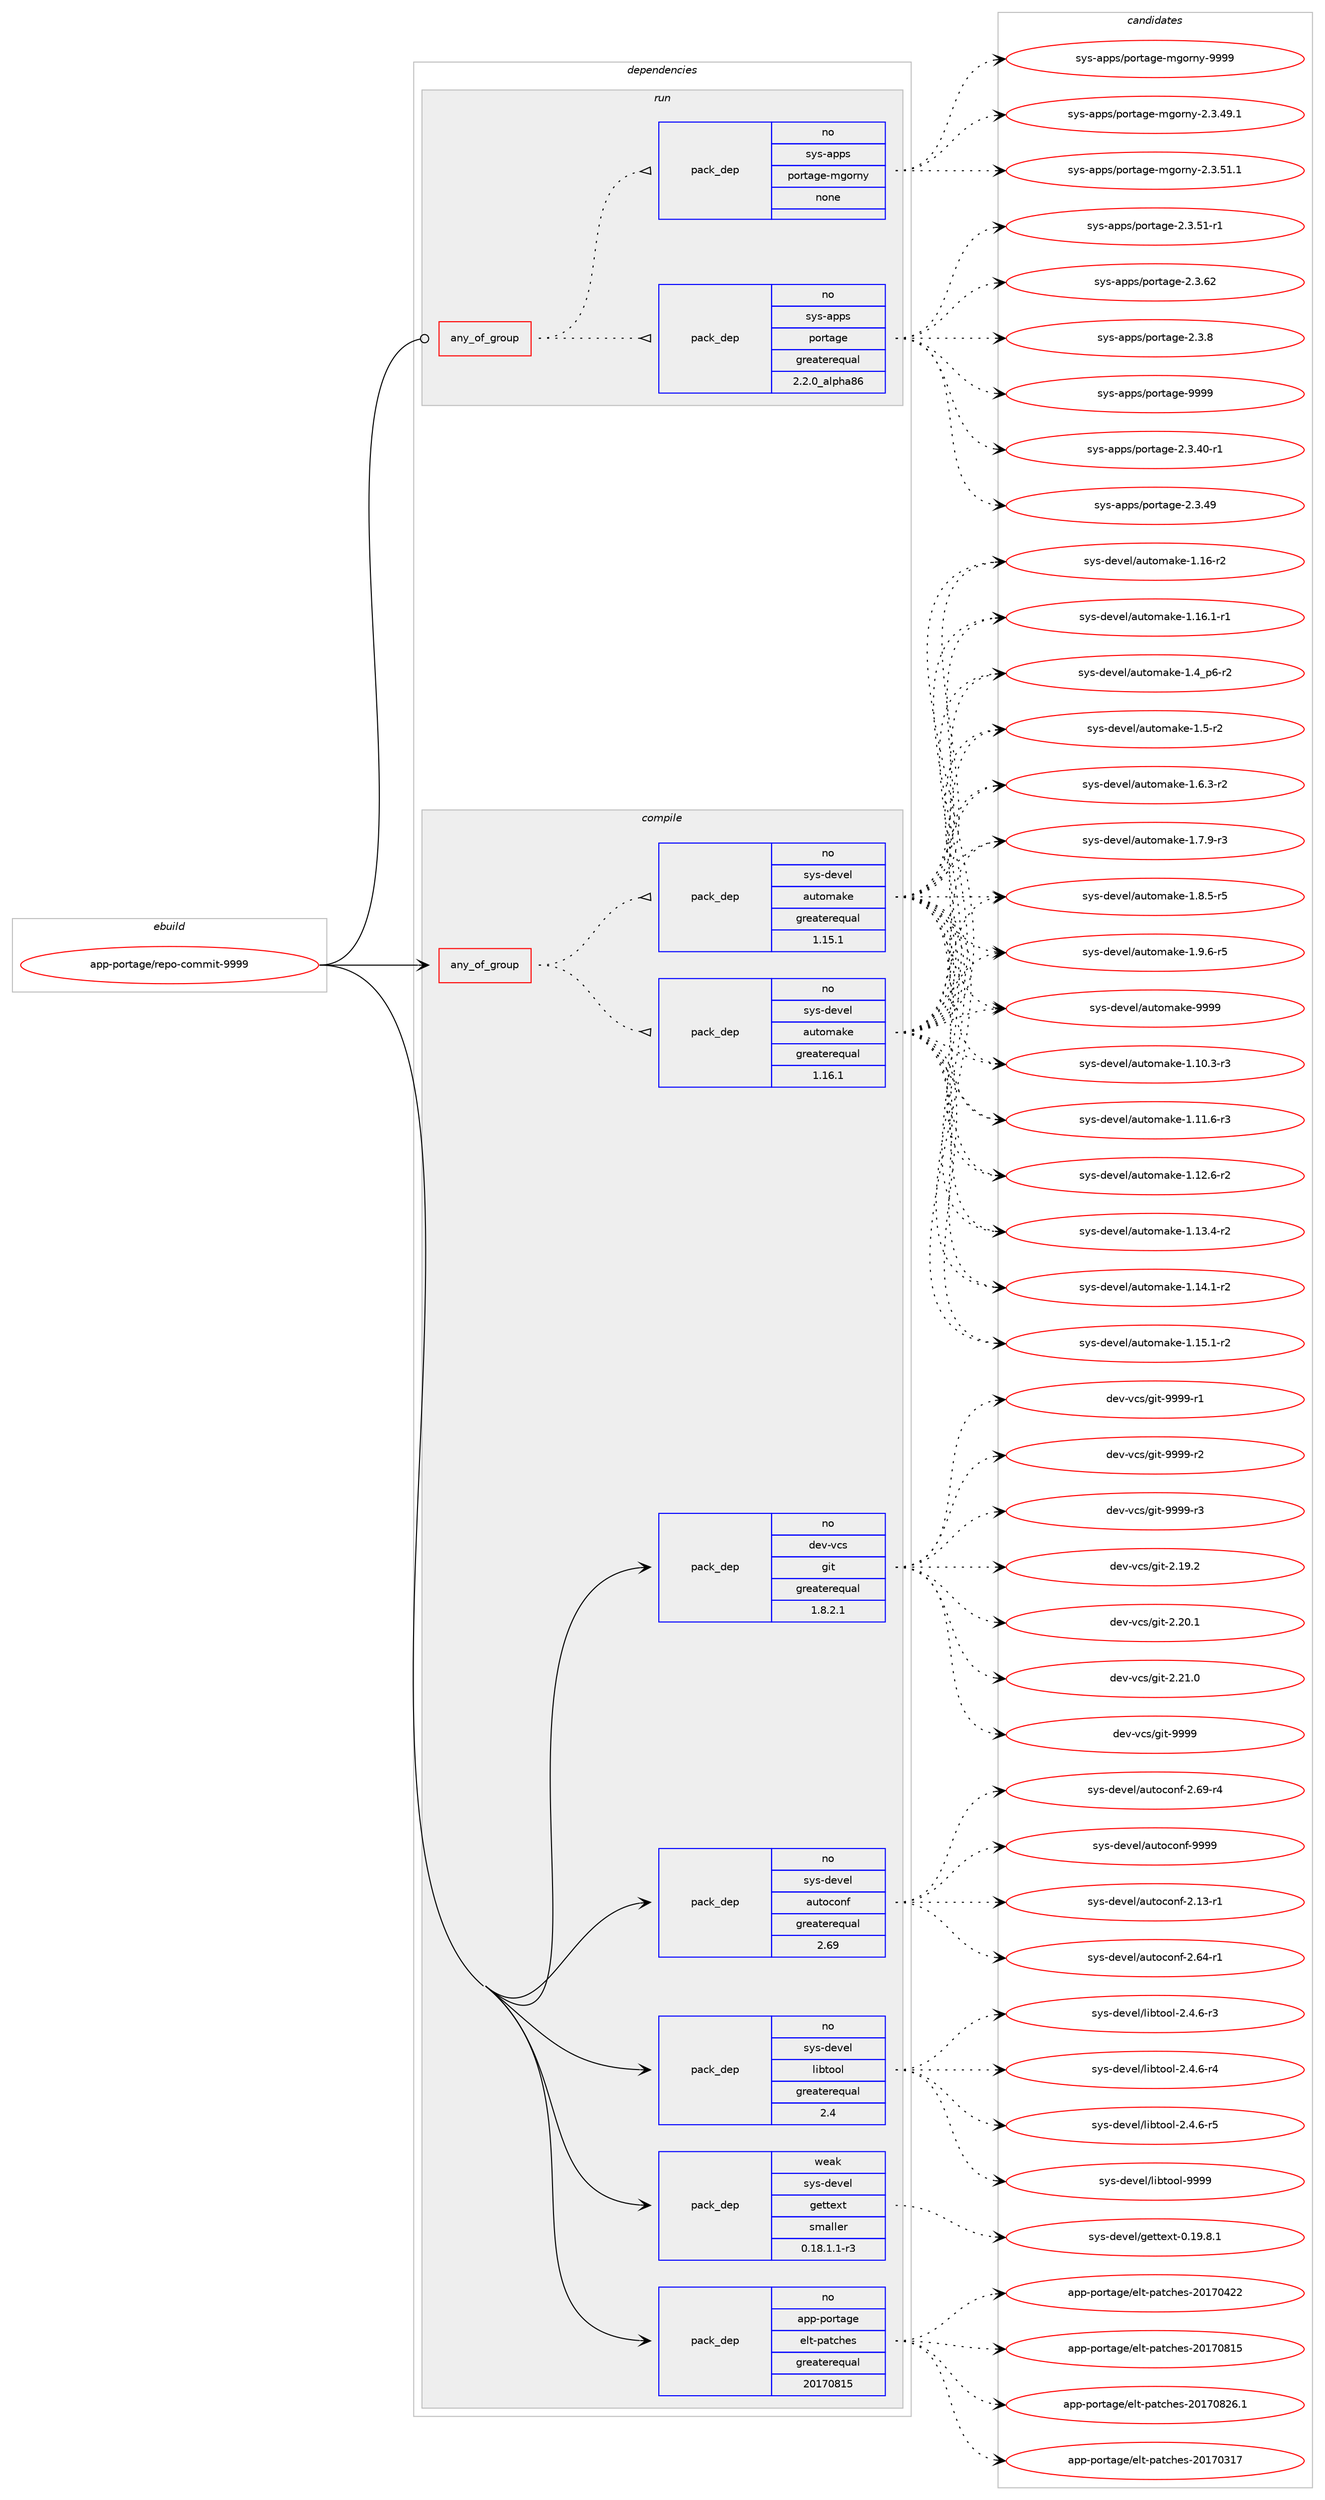 digraph prolog {

# *************
# Graph options
# *************

newrank=true;
concentrate=true;
compound=true;
graph [rankdir=LR,fontname=Helvetica,fontsize=10,ranksep=1.5];#, ranksep=2.5, nodesep=0.2];
edge  [arrowhead=vee];
node  [fontname=Helvetica,fontsize=10];

# **********
# The ebuild
# **********

subgraph cluster_leftcol {
color=gray;
rank=same;
label=<<i>ebuild</i>>;
id [label="app-portage/repo-commit-9999", color=red, width=4, href="../app-portage/repo-commit-9999.svg"];
}

# ****************
# The dependencies
# ****************

subgraph cluster_midcol {
color=gray;
label=<<i>dependencies</i>>;
subgraph cluster_compile {
fillcolor="#eeeeee";
style=filled;
label=<<i>compile</i>>;
subgraph any19882 {
dependency1306941 [label=<<TABLE BORDER="0" CELLBORDER="1" CELLSPACING="0" CELLPADDING="4"><TR><TD CELLPADDING="10">any_of_group</TD></TR></TABLE>>, shape=none, color=red];subgraph pack931397 {
dependency1306942 [label=<<TABLE BORDER="0" CELLBORDER="1" CELLSPACING="0" CELLPADDING="4" WIDTH="220"><TR><TD ROWSPAN="6" CELLPADDING="30">pack_dep</TD></TR><TR><TD WIDTH="110">no</TD></TR><TR><TD>sys-devel</TD></TR><TR><TD>automake</TD></TR><TR><TD>greaterequal</TD></TR><TR><TD>1.16.1</TD></TR></TABLE>>, shape=none, color=blue];
}
dependency1306941:e -> dependency1306942:w [weight=20,style="dotted",arrowhead="oinv"];
subgraph pack931398 {
dependency1306943 [label=<<TABLE BORDER="0" CELLBORDER="1" CELLSPACING="0" CELLPADDING="4" WIDTH="220"><TR><TD ROWSPAN="6" CELLPADDING="30">pack_dep</TD></TR><TR><TD WIDTH="110">no</TD></TR><TR><TD>sys-devel</TD></TR><TR><TD>automake</TD></TR><TR><TD>greaterequal</TD></TR><TR><TD>1.15.1</TD></TR></TABLE>>, shape=none, color=blue];
}
dependency1306941:e -> dependency1306943:w [weight=20,style="dotted",arrowhead="oinv"];
}
id:e -> dependency1306941:w [weight=20,style="solid",arrowhead="vee"];
subgraph pack931399 {
dependency1306944 [label=<<TABLE BORDER="0" CELLBORDER="1" CELLSPACING="0" CELLPADDING="4" WIDTH="220"><TR><TD ROWSPAN="6" CELLPADDING="30">pack_dep</TD></TR><TR><TD WIDTH="110">no</TD></TR><TR><TD>app-portage</TD></TR><TR><TD>elt-patches</TD></TR><TR><TD>greaterequal</TD></TR><TR><TD>20170815</TD></TR></TABLE>>, shape=none, color=blue];
}
id:e -> dependency1306944:w [weight=20,style="solid",arrowhead="vee"];
subgraph pack931400 {
dependency1306945 [label=<<TABLE BORDER="0" CELLBORDER="1" CELLSPACING="0" CELLPADDING="4" WIDTH="220"><TR><TD ROWSPAN="6" CELLPADDING="30">pack_dep</TD></TR><TR><TD WIDTH="110">no</TD></TR><TR><TD>dev-vcs</TD></TR><TR><TD>git</TD></TR><TR><TD>greaterequal</TD></TR><TR><TD>1.8.2.1</TD></TR></TABLE>>, shape=none, color=blue];
}
id:e -> dependency1306945:w [weight=20,style="solid",arrowhead="vee"];
subgraph pack931401 {
dependency1306946 [label=<<TABLE BORDER="0" CELLBORDER="1" CELLSPACING="0" CELLPADDING="4" WIDTH="220"><TR><TD ROWSPAN="6" CELLPADDING="30">pack_dep</TD></TR><TR><TD WIDTH="110">no</TD></TR><TR><TD>sys-devel</TD></TR><TR><TD>autoconf</TD></TR><TR><TD>greaterequal</TD></TR><TR><TD>2.69</TD></TR></TABLE>>, shape=none, color=blue];
}
id:e -> dependency1306946:w [weight=20,style="solid",arrowhead="vee"];
subgraph pack931402 {
dependency1306947 [label=<<TABLE BORDER="0" CELLBORDER="1" CELLSPACING="0" CELLPADDING="4" WIDTH="220"><TR><TD ROWSPAN="6" CELLPADDING="30">pack_dep</TD></TR><TR><TD WIDTH="110">no</TD></TR><TR><TD>sys-devel</TD></TR><TR><TD>libtool</TD></TR><TR><TD>greaterequal</TD></TR><TR><TD>2.4</TD></TR></TABLE>>, shape=none, color=blue];
}
id:e -> dependency1306947:w [weight=20,style="solid",arrowhead="vee"];
subgraph pack931403 {
dependency1306948 [label=<<TABLE BORDER="0" CELLBORDER="1" CELLSPACING="0" CELLPADDING="4" WIDTH="220"><TR><TD ROWSPAN="6" CELLPADDING="30">pack_dep</TD></TR><TR><TD WIDTH="110">weak</TD></TR><TR><TD>sys-devel</TD></TR><TR><TD>gettext</TD></TR><TR><TD>smaller</TD></TR><TR><TD>0.18.1.1-r3</TD></TR></TABLE>>, shape=none, color=blue];
}
id:e -> dependency1306948:w [weight=20,style="solid",arrowhead="vee"];
}
subgraph cluster_compileandrun {
fillcolor="#eeeeee";
style=filled;
label=<<i>compile and run</i>>;
}
subgraph cluster_run {
fillcolor="#eeeeee";
style=filled;
label=<<i>run</i>>;
subgraph any19883 {
dependency1306949 [label=<<TABLE BORDER="0" CELLBORDER="1" CELLSPACING="0" CELLPADDING="4"><TR><TD CELLPADDING="10">any_of_group</TD></TR></TABLE>>, shape=none, color=red];subgraph pack931404 {
dependency1306950 [label=<<TABLE BORDER="0" CELLBORDER="1" CELLSPACING="0" CELLPADDING="4" WIDTH="220"><TR><TD ROWSPAN="6" CELLPADDING="30">pack_dep</TD></TR><TR><TD WIDTH="110">no</TD></TR><TR><TD>sys-apps</TD></TR><TR><TD>portage</TD></TR><TR><TD>greaterequal</TD></TR><TR><TD>2.2.0_alpha86</TD></TR></TABLE>>, shape=none, color=blue];
}
dependency1306949:e -> dependency1306950:w [weight=20,style="dotted",arrowhead="oinv"];
subgraph pack931405 {
dependency1306951 [label=<<TABLE BORDER="0" CELLBORDER="1" CELLSPACING="0" CELLPADDING="4" WIDTH="220"><TR><TD ROWSPAN="6" CELLPADDING="30">pack_dep</TD></TR><TR><TD WIDTH="110">no</TD></TR><TR><TD>sys-apps</TD></TR><TR><TD>portage-mgorny</TD></TR><TR><TD>none</TD></TR><TR><TD></TD></TR></TABLE>>, shape=none, color=blue];
}
dependency1306949:e -> dependency1306951:w [weight=20,style="dotted",arrowhead="oinv"];
}
id:e -> dependency1306949:w [weight=20,style="solid",arrowhead="odot"];
}
}

# **************
# The candidates
# **************

subgraph cluster_choices {
rank=same;
color=gray;
label=<<i>candidates</i>>;

subgraph choice931397 {
color=black;
nodesep=1;
choice11512111545100101118101108479711711611110997107101454946494846514511451 [label="sys-devel/automake-1.10.3-r3", color=red, width=4,href="../sys-devel/automake-1.10.3-r3.svg"];
choice11512111545100101118101108479711711611110997107101454946494946544511451 [label="sys-devel/automake-1.11.6-r3", color=red, width=4,href="../sys-devel/automake-1.11.6-r3.svg"];
choice11512111545100101118101108479711711611110997107101454946495046544511450 [label="sys-devel/automake-1.12.6-r2", color=red, width=4,href="../sys-devel/automake-1.12.6-r2.svg"];
choice11512111545100101118101108479711711611110997107101454946495146524511450 [label="sys-devel/automake-1.13.4-r2", color=red, width=4,href="../sys-devel/automake-1.13.4-r2.svg"];
choice11512111545100101118101108479711711611110997107101454946495246494511450 [label="sys-devel/automake-1.14.1-r2", color=red, width=4,href="../sys-devel/automake-1.14.1-r2.svg"];
choice11512111545100101118101108479711711611110997107101454946495346494511450 [label="sys-devel/automake-1.15.1-r2", color=red, width=4,href="../sys-devel/automake-1.15.1-r2.svg"];
choice1151211154510010111810110847971171161111099710710145494649544511450 [label="sys-devel/automake-1.16-r2", color=red, width=4,href="../sys-devel/automake-1.16-r2.svg"];
choice11512111545100101118101108479711711611110997107101454946495446494511449 [label="sys-devel/automake-1.16.1-r1", color=red, width=4,href="../sys-devel/automake-1.16.1-r1.svg"];
choice115121115451001011181011084797117116111109971071014549465295112544511450 [label="sys-devel/automake-1.4_p6-r2", color=red, width=4,href="../sys-devel/automake-1.4_p6-r2.svg"];
choice11512111545100101118101108479711711611110997107101454946534511450 [label="sys-devel/automake-1.5-r2", color=red, width=4,href="../sys-devel/automake-1.5-r2.svg"];
choice115121115451001011181011084797117116111109971071014549465446514511450 [label="sys-devel/automake-1.6.3-r2", color=red, width=4,href="../sys-devel/automake-1.6.3-r2.svg"];
choice115121115451001011181011084797117116111109971071014549465546574511451 [label="sys-devel/automake-1.7.9-r3", color=red, width=4,href="../sys-devel/automake-1.7.9-r3.svg"];
choice115121115451001011181011084797117116111109971071014549465646534511453 [label="sys-devel/automake-1.8.5-r5", color=red, width=4,href="../sys-devel/automake-1.8.5-r5.svg"];
choice115121115451001011181011084797117116111109971071014549465746544511453 [label="sys-devel/automake-1.9.6-r5", color=red, width=4,href="../sys-devel/automake-1.9.6-r5.svg"];
choice115121115451001011181011084797117116111109971071014557575757 [label="sys-devel/automake-9999", color=red, width=4,href="../sys-devel/automake-9999.svg"];
dependency1306942:e -> choice11512111545100101118101108479711711611110997107101454946494846514511451:w [style=dotted,weight="100"];
dependency1306942:e -> choice11512111545100101118101108479711711611110997107101454946494946544511451:w [style=dotted,weight="100"];
dependency1306942:e -> choice11512111545100101118101108479711711611110997107101454946495046544511450:w [style=dotted,weight="100"];
dependency1306942:e -> choice11512111545100101118101108479711711611110997107101454946495146524511450:w [style=dotted,weight="100"];
dependency1306942:e -> choice11512111545100101118101108479711711611110997107101454946495246494511450:w [style=dotted,weight="100"];
dependency1306942:e -> choice11512111545100101118101108479711711611110997107101454946495346494511450:w [style=dotted,weight="100"];
dependency1306942:e -> choice1151211154510010111810110847971171161111099710710145494649544511450:w [style=dotted,weight="100"];
dependency1306942:e -> choice11512111545100101118101108479711711611110997107101454946495446494511449:w [style=dotted,weight="100"];
dependency1306942:e -> choice115121115451001011181011084797117116111109971071014549465295112544511450:w [style=dotted,weight="100"];
dependency1306942:e -> choice11512111545100101118101108479711711611110997107101454946534511450:w [style=dotted,weight="100"];
dependency1306942:e -> choice115121115451001011181011084797117116111109971071014549465446514511450:w [style=dotted,weight="100"];
dependency1306942:e -> choice115121115451001011181011084797117116111109971071014549465546574511451:w [style=dotted,weight="100"];
dependency1306942:e -> choice115121115451001011181011084797117116111109971071014549465646534511453:w [style=dotted,weight="100"];
dependency1306942:e -> choice115121115451001011181011084797117116111109971071014549465746544511453:w [style=dotted,weight="100"];
dependency1306942:e -> choice115121115451001011181011084797117116111109971071014557575757:w [style=dotted,weight="100"];
}
subgraph choice931398 {
color=black;
nodesep=1;
choice11512111545100101118101108479711711611110997107101454946494846514511451 [label="sys-devel/automake-1.10.3-r3", color=red, width=4,href="../sys-devel/automake-1.10.3-r3.svg"];
choice11512111545100101118101108479711711611110997107101454946494946544511451 [label="sys-devel/automake-1.11.6-r3", color=red, width=4,href="../sys-devel/automake-1.11.6-r3.svg"];
choice11512111545100101118101108479711711611110997107101454946495046544511450 [label="sys-devel/automake-1.12.6-r2", color=red, width=4,href="../sys-devel/automake-1.12.6-r2.svg"];
choice11512111545100101118101108479711711611110997107101454946495146524511450 [label="sys-devel/automake-1.13.4-r2", color=red, width=4,href="../sys-devel/automake-1.13.4-r2.svg"];
choice11512111545100101118101108479711711611110997107101454946495246494511450 [label="sys-devel/automake-1.14.1-r2", color=red, width=4,href="../sys-devel/automake-1.14.1-r2.svg"];
choice11512111545100101118101108479711711611110997107101454946495346494511450 [label="sys-devel/automake-1.15.1-r2", color=red, width=4,href="../sys-devel/automake-1.15.1-r2.svg"];
choice1151211154510010111810110847971171161111099710710145494649544511450 [label="sys-devel/automake-1.16-r2", color=red, width=4,href="../sys-devel/automake-1.16-r2.svg"];
choice11512111545100101118101108479711711611110997107101454946495446494511449 [label="sys-devel/automake-1.16.1-r1", color=red, width=4,href="../sys-devel/automake-1.16.1-r1.svg"];
choice115121115451001011181011084797117116111109971071014549465295112544511450 [label="sys-devel/automake-1.4_p6-r2", color=red, width=4,href="../sys-devel/automake-1.4_p6-r2.svg"];
choice11512111545100101118101108479711711611110997107101454946534511450 [label="sys-devel/automake-1.5-r2", color=red, width=4,href="../sys-devel/automake-1.5-r2.svg"];
choice115121115451001011181011084797117116111109971071014549465446514511450 [label="sys-devel/automake-1.6.3-r2", color=red, width=4,href="../sys-devel/automake-1.6.3-r2.svg"];
choice115121115451001011181011084797117116111109971071014549465546574511451 [label="sys-devel/automake-1.7.9-r3", color=red, width=4,href="../sys-devel/automake-1.7.9-r3.svg"];
choice115121115451001011181011084797117116111109971071014549465646534511453 [label="sys-devel/automake-1.8.5-r5", color=red, width=4,href="../sys-devel/automake-1.8.5-r5.svg"];
choice115121115451001011181011084797117116111109971071014549465746544511453 [label="sys-devel/automake-1.9.6-r5", color=red, width=4,href="../sys-devel/automake-1.9.6-r5.svg"];
choice115121115451001011181011084797117116111109971071014557575757 [label="sys-devel/automake-9999", color=red, width=4,href="../sys-devel/automake-9999.svg"];
dependency1306943:e -> choice11512111545100101118101108479711711611110997107101454946494846514511451:w [style=dotted,weight="100"];
dependency1306943:e -> choice11512111545100101118101108479711711611110997107101454946494946544511451:w [style=dotted,weight="100"];
dependency1306943:e -> choice11512111545100101118101108479711711611110997107101454946495046544511450:w [style=dotted,weight="100"];
dependency1306943:e -> choice11512111545100101118101108479711711611110997107101454946495146524511450:w [style=dotted,weight="100"];
dependency1306943:e -> choice11512111545100101118101108479711711611110997107101454946495246494511450:w [style=dotted,weight="100"];
dependency1306943:e -> choice11512111545100101118101108479711711611110997107101454946495346494511450:w [style=dotted,weight="100"];
dependency1306943:e -> choice1151211154510010111810110847971171161111099710710145494649544511450:w [style=dotted,weight="100"];
dependency1306943:e -> choice11512111545100101118101108479711711611110997107101454946495446494511449:w [style=dotted,weight="100"];
dependency1306943:e -> choice115121115451001011181011084797117116111109971071014549465295112544511450:w [style=dotted,weight="100"];
dependency1306943:e -> choice11512111545100101118101108479711711611110997107101454946534511450:w [style=dotted,weight="100"];
dependency1306943:e -> choice115121115451001011181011084797117116111109971071014549465446514511450:w [style=dotted,weight="100"];
dependency1306943:e -> choice115121115451001011181011084797117116111109971071014549465546574511451:w [style=dotted,weight="100"];
dependency1306943:e -> choice115121115451001011181011084797117116111109971071014549465646534511453:w [style=dotted,weight="100"];
dependency1306943:e -> choice115121115451001011181011084797117116111109971071014549465746544511453:w [style=dotted,weight="100"];
dependency1306943:e -> choice115121115451001011181011084797117116111109971071014557575757:w [style=dotted,weight="100"];
}
subgraph choice931399 {
color=black;
nodesep=1;
choice97112112451121111141169710310147101108116451129711699104101115455048495548514955 [label="app-portage/elt-patches-20170317", color=red, width=4,href="../app-portage/elt-patches-20170317.svg"];
choice97112112451121111141169710310147101108116451129711699104101115455048495548525050 [label="app-portage/elt-patches-20170422", color=red, width=4,href="../app-portage/elt-patches-20170422.svg"];
choice97112112451121111141169710310147101108116451129711699104101115455048495548564953 [label="app-portage/elt-patches-20170815", color=red, width=4,href="../app-portage/elt-patches-20170815.svg"];
choice971121124511211111411697103101471011081164511297116991041011154550484955485650544649 [label="app-portage/elt-patches-20170826.1", color=red, width=4,href="../app-portage/elt-patches-20170826.1.svg"];
dependency1306944:e -> choice97112112451121111141169710310147101108116451129711699104101115455048495548514955:w [style=dotted,weight="100"];
dependency1306944:e -> choice97112112451121111141169710310147101108116451129711699104101115455048495548525050:w [style=dotted,weight="100"];
dependency1306944:e -> choice97112112451121111141169710310147101108116451129711699104101115455048495548564953:w [style=dotted,weight="100"];
dependency1306944:e -> choice971121124511211111411697103101471011081164511297116991041011154550484955485650544649:w [style=dotted,weight="100"];
}
subgraph choice931400 {
color=black;
nodesep=1;
choice10010111845118991154710310511645504649574650 [label="dev-vcs/git-2.19.2", color=red, width=4,href="../dev-vcs/git-2.19.2.svg"];
choice10010111845118991154710310511645504650484649 [label="dev-vcs/git-2.20.1", color=red, width=4,href="../dev-vcs/git-2.20.1.svg"];
choice10010111845118991154710310511645504650494648 [label="dev-vcs/git-2.21.0", color=red, width=4,href="../dev-vcs/git-2.21.0.svg"];
choice1001011184511899115471031051164557575757 [label="dev-vcs/git-9999", color=red, width=4,href="../dev-vcs/git-9999.svg"];
choice10010111845118991154710310511645575757574511449 [label="dev-vcs/git-9999-r1", color=red, width=4,href="../dev-vcs/git-9999-r1.svg"];
choice10010111845118991154710310511645575757574511450 [label="dev-vcs/git-9999-r2", color=red, width=4,href="../dev-vcs/git-9999-r2.svg"];
choice10010111845118991154710310511645575757574511451 [label="dev-vcs/git-9999-r3", color=red, width=4,href="../dev-vcs/git-9999-r3.svg"];
dependency1306945:e -> choice10010111845118991154710310511645504649574650:w [style=dotted,weight="100"];
dependency1306945:e -> choice10010111845118991154710310511645504650484649:w [style=dotted,weight="100"];
dependency1306945:e -> choice10010111845118991154710310511645504650494648:w [style=dotted,weight="100"];
dependency1306945:e -> choice1001011184511899115471031051164557575757:w [style=dotted,weight="100"];
dependency1306945:e -> choice10010111845118991154710310511645575757574511449:w [style=dotted,weight="100"];
dependency1306945:e -> choice10010111845118991154710310511645575757574511450:w [style=dotted,weight="100"];
dependency1306945:e -> choice10010111845118991154710310511645575757574511451:w [style=dotted,weight="100"];
}
subgraph choice931401 {
color=black;
nodesep=1;
choice1151211154510010111810110847971171161119911111010245504649514511449 [label="sys-devel/autoconf-2.13-r1", color=red, width=4,href="../sys-devel/autoconf-2.13-r1.svg"];
choice1151211154510010111810110847971171161119911111010245504654524511449 [label="sys-devel/autoconf-2.64-r1", color=red, width=4,href="../sys-devel/autoconf-2.64-r1.svg"];
choice1151211154510010111810110847971171161119911111010245504654574511452 [label="sys-devel/autoconf-2.69-r4", color=red, width=4,href="../sys-devel/autoconf-2.69-r4.svg"];
choice115121115451001011181011084797117116111991111101024557575757 [label="sys-devel/autoconf-9999", color=red, width=4,href="../sys-devel/autoconf-9999.svg"];
dependency1306946:e -> choice1151211154510010111810110847971171161119911111010245504649514511449:w [style=dotted,weight="100"];
dependency1306946:e -> choice1151211154510010111810110847971171161119911111010245504654524511449:w [style=dotted,weight="100"];
dependency1306946:e -> choice1151211154510010111810110847971171161119911111010245504654574511452:w [style=dotted,weight="100"];
dependency1306946:e -> choice115121115451001011181011084797117116111991111101024557575757:w [style=dotted,weight="100"];
}
subgraph choice931402 {
color=black;
nodesep=1;
choice1151211154510010111810110847108105981161111111084550465246544511451 [label="sys-devel/libtool-2.4.6-r3", color=red, width=4,href="../sys-devel/libtool-2.4.6-r3.svg"];
choice1151211154510010111810110847108105981161111111084550465246544511452 [label="sys-devel/libtool-2.4.6-r4", color=red, width=4,href="../sys-devel/libtool-2.4.6-r4.svg"];
choice1151211154510010111810110847108105981161111111084550465246544511453 [label="sys-devel/libtool-2.4.6-r5", color=red, width=4,href="../sys-devel/libtool-2.4.6-r5.svg"];
choice1151211154510010111810110847108105981161111111084557575757 [label="sys-devel/libtool-9999", color=red, width=4,href="../sys-devel/libtool-9999.svg"];
dependency1306947:e -> choice1151211154510010111810110847108105981161111111084550465246544511451:w [style=dotted,weight="100"];
dependency1306947:e -> choice1151211154510010111810110847108105981161111111084550465246544511452:w [style=dotted,weight="100"];
dependency1306947:e -> choice1151211154510010111810110847108105981161111111084550465246544511453:w [style=dotted,weight="100"];
dependency1306947:e -> choice1151211154510010111810110847108105981161111111084557575757:w [style=dotted,weight="100"];
}
subgraph choice931403 {
color=black;
nodesep=1;
choice1151211154510010111810110847103101116116101120116454846495746564649 [label="sys-devel/gettext-0.19.8.1", color=red, width=4,href="../sys-devel/gettext-0.19.8.1.svg"];
dependency1306948:e -> choice1151211154510010111810110847103101116116101120116454846495746564649:w [style=dotted,weight="100"];
}
subgraph choice931404 {
color=black;
nodesep=1;
choice11512111545971121121154711211111411697103101455046514652484511449 [label="sys-apps/portage-2.3.40-r1", color=red, width=4,href="../sys-apps/portage-2.3.40-r1.svg"];
choice1151211154597112112115471121111141169710310145504651465257 [label="sys-apps/portage-2.3.49", color=red, width=4,href="../sys-apps/portage-2.3.49.svg"];
choice11512111545971121121154711211111411697103101455046514653494511449 [label="sys-apps/portage-2.3.51-r1", color=red, width=4,href="../sys-apps/portage-2.3.51-r1.svg"];
choice1151211154597112112115471121111141169710310145504651465450 [label="sys-apps/portage-2.3.62", color=red, width=4,href="../sys-apps/portage-2.3.62.svg"];
choice11512111545971121121154711211111411697103101455046514656 [label="sys-apps/portage-2.3.8", color=red, width=4,href="../sys-apps/portage-2.3.8.svg"];
choice115121115459711211211547112111114116971031014557575757 [label="sys-apps/portage-9999", color=red, width=4,href="../sys-apps/portage-9999.svg"];
dependency1306950:e -> choice11512111545971121121154711211111411697103101455046514652484511449:w [style=dotted,weight="100"];
dependency1306950:e -> choice1151211154597112112115471121111141169710310145504651465257:w [style=dotted,weight="100"];
dependency1306950:e -> choice11512111545971121121154711211111411697103101455046514653494511449:w [style=dotted,weight="100"];
dependency1306950:e -> choice1151211154597112112115471121111141169710310145504651465450:w [style=dotted,weight="100"];
dependency1306950:e -> choice11512111545971121121154711211111411697103101455046514656:w [style=dotted,weight="100"];
dependency1306950:e -> choice115121115459711211211547112111114116971031014557575757:w [style=dotted,weight="100"];
}
subgraph choice931405 {
color=black;
nodesep=1;
choice1151211154597112112115471121111141169710310145109103111114110121455046514652574649 [label="sys-apps/portage-mgorny-2.3.49.1", color=red, width=4,href="../sys-apps/portage-mgorny-2.3.49.1.svg"];
choice1151211154597112112115471121111141169710310145109103111114110121455046514653494649 [label="sys-apps/portage-mgorny-2.3.51.1", color=red, width=4,href="../sys-apps/portage-mgorny-2.3.51.1.svg"];
choice11512111545971121121154711211111411697103101451091031111141101214557575757 [label="sys-apps/portage-mgorny-9999", color=red, width=4,href="../sys-apps/portage-mgorny-9999.svg"];
dependency1306951:e -> choice1151211154597112112115471121111141169710310145109103111114110121455046514652574649:w [style=dotted,weight="100"];
dependency1306951:e -> choice1151211154597112112115471121111141169710310145109103111114110121455046514653494649:w [style=dotted,weight="100"];
dependency1306951:e -> choice11512111545971121121154711211111411697103101451091031111141101214557575757:w [style=dotted,weight="100"];
}
}

}
